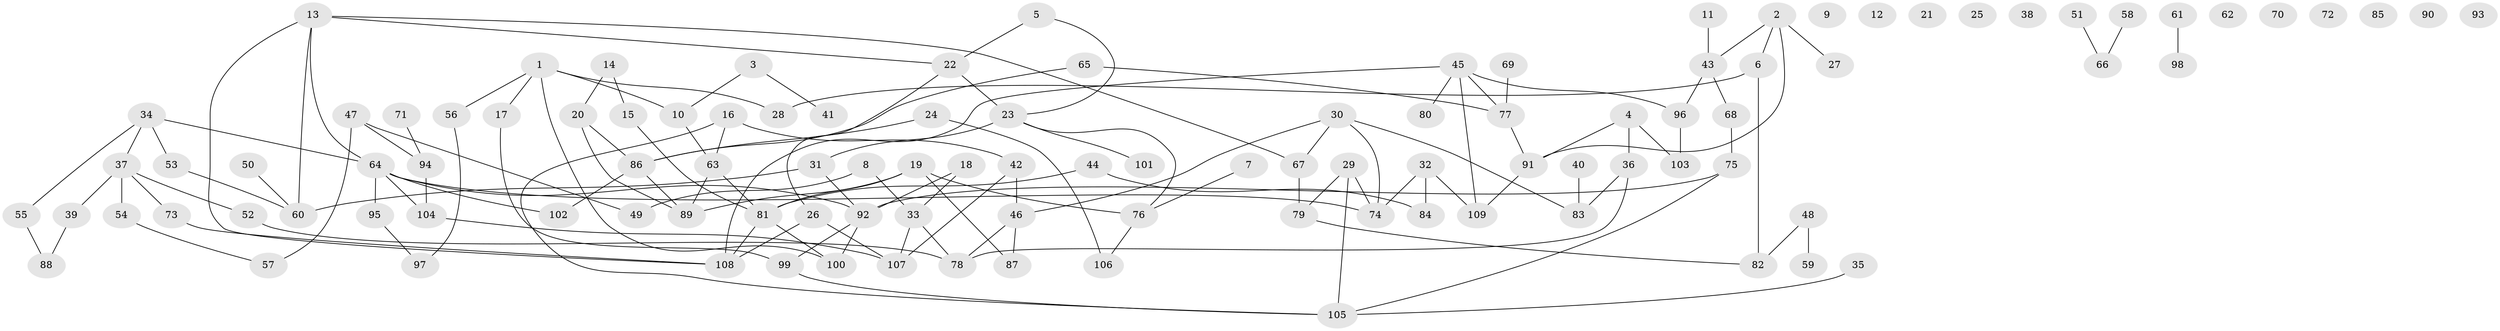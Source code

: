 // Generated by graph-tools (version 1.1) at 2025/25/03/09/25 03:25:23]
// undirected, 109 vertices, 137 edges
graph export_dot {
graph [start="1"]
  node [color=gray90,style=filled];
  1;
  2;
  3;
  4;
  5;
  6;
  7;
  8;
  9;
  10;
  11;
  12;
  13;
  14;
  15;
  16;
  17;
  18;
  19;
  20;
  21;
  22;
  23;
  24;
  25;
  26;
  27;
  28;
  29;
  30;
  31;
  32;
  33;
  34;
  35;
  36;
  37;
  38;
  39;
  40;
  41;
  42;
  43;
  44;
  45;
  46;
  47;
  48;
  49;
  50;
  51;
  52;
  53;
  54;
  55;
  56;
  57;
  58;
  59;
  60;
  61;
  62;
  63;
  64;
  65;
  66;
  67;
  68;
  69;
  70;
  71;
  72;
  73;
  74;
  75;
  76;
  77;
  78;
  79;
  80;
  81;
  82;
  83;
  84;
  85;
  86;
  87;
  88;
  89;
  90;
  91;
  92;
  93;
  94;
  95;
  96;
  97;
  98;
  99;
  100;
  101;
  102;
  103;
  104;
  105;
  106;
  107;
  108;
  109;
  1 -- 10;
  1 -- 17;
  1 -- 28;
  1 -- 56;
  1 -- 100;
  2 -- 6;
  2 -- 27;
  2 -- 43;
  2 -- 91;
  3 -- 10;
  3 -- 41;
  4 -- 36;
  4 -- 91;
  4 -- 103;
  5 -- 22;
  5 -- 23;
  6 -- 28;
  6 -- 82;
  7 -- 76;
  8 -- 33;
  8 -- 49;
  10 -- 63;
  11 -- 43;
  13 -- 22;
  13 -- 60;
  13 -- 64;
  13 -- 67;
  13 -- 108;
  14 -- 15;
  14 -- 20;
  15 -- 81;
  16 -- 42;
  16 -- 63;
  16 -- 105;
  17 -- 99;
  18 -- 33;
  18 -- 92;
  19 -- 76;
  19 -- 81;
  19 -- 87;
  19 -- 89;
  20 -- 86;
  20 -- 89;
  22 -- 23;
  22 -- 26;
  23 -- 31;
  23 -- 76;
  23 -- 101;
  24 -- 86;
  24 -- 106;
  26 -- 107;
  26 -- 108;
  29 -- 74;
  29 -- 79;
  29 -- 105;
  30 -- 46;
  30 -- 67;
  30 -- 74;
  30 -- 83;
  31 -- 60;
  31 -- 92;
  32 -- 74;
  32 -- 84;
  32 -- 109;
  33 -- 78;
  33 -- 107;
  34 -- 37;
  34 -- 53;
  34 -- 55;
  34 -- 64;
  35 -- 105;
  36 -- 78;
  36 -- 83;
  37 -- 39;
  37 -- 52;
  37 -- 54;
  37 -- 73;
  39 -- 88;
  40 -- 83;
  42 -- 46;
  42 -- 107;
  43 -- 68;
  43 -- 96;
  44 -- 81;
  44 -- 84;
  45 -- 77;
  45 -- 80;
  45 -- 96;
  45 -- 108;
  45 -- 109;
  46 -- 78;
  46 -- 87;
  47 -- 49;
  47 -- 57;
  47 -- 94;
  48 -- 59;
  48 -- 82;
  50 -- 60;
  51 -- 66;
  52 -- 78;
  53 -- 60;
  54 -- 57;
  55 -- 88;
  56 -- 97;
  58 -- 66;
  61 -- 98;
  63 -- 81;
  63 -- 89;
  64 -- 74;
  64 -- 92;
  64 -- 95;
  64 -- 102;
  64 -- 104;
  65 -- 77;
  65 -- 86;
  67 -- 79;
  68 -- 75;
  69 -- 77;
  71 -- 94;
  73 -- 108;
  75 -- 92;
  75 -- 105;
  76 -- 106;
  77 -- 91;
  79 -- 82;
  81 -- 100;
  81 -- 108;
  86 -- 89;
  86 -- 102;
  91 -- 109;
  92 -- 99;
  92 -- 100;
  94 -- 104;
  95 -- 97;
  96 -- 103;
  99 -- 105;
  104 -- 107;
}
